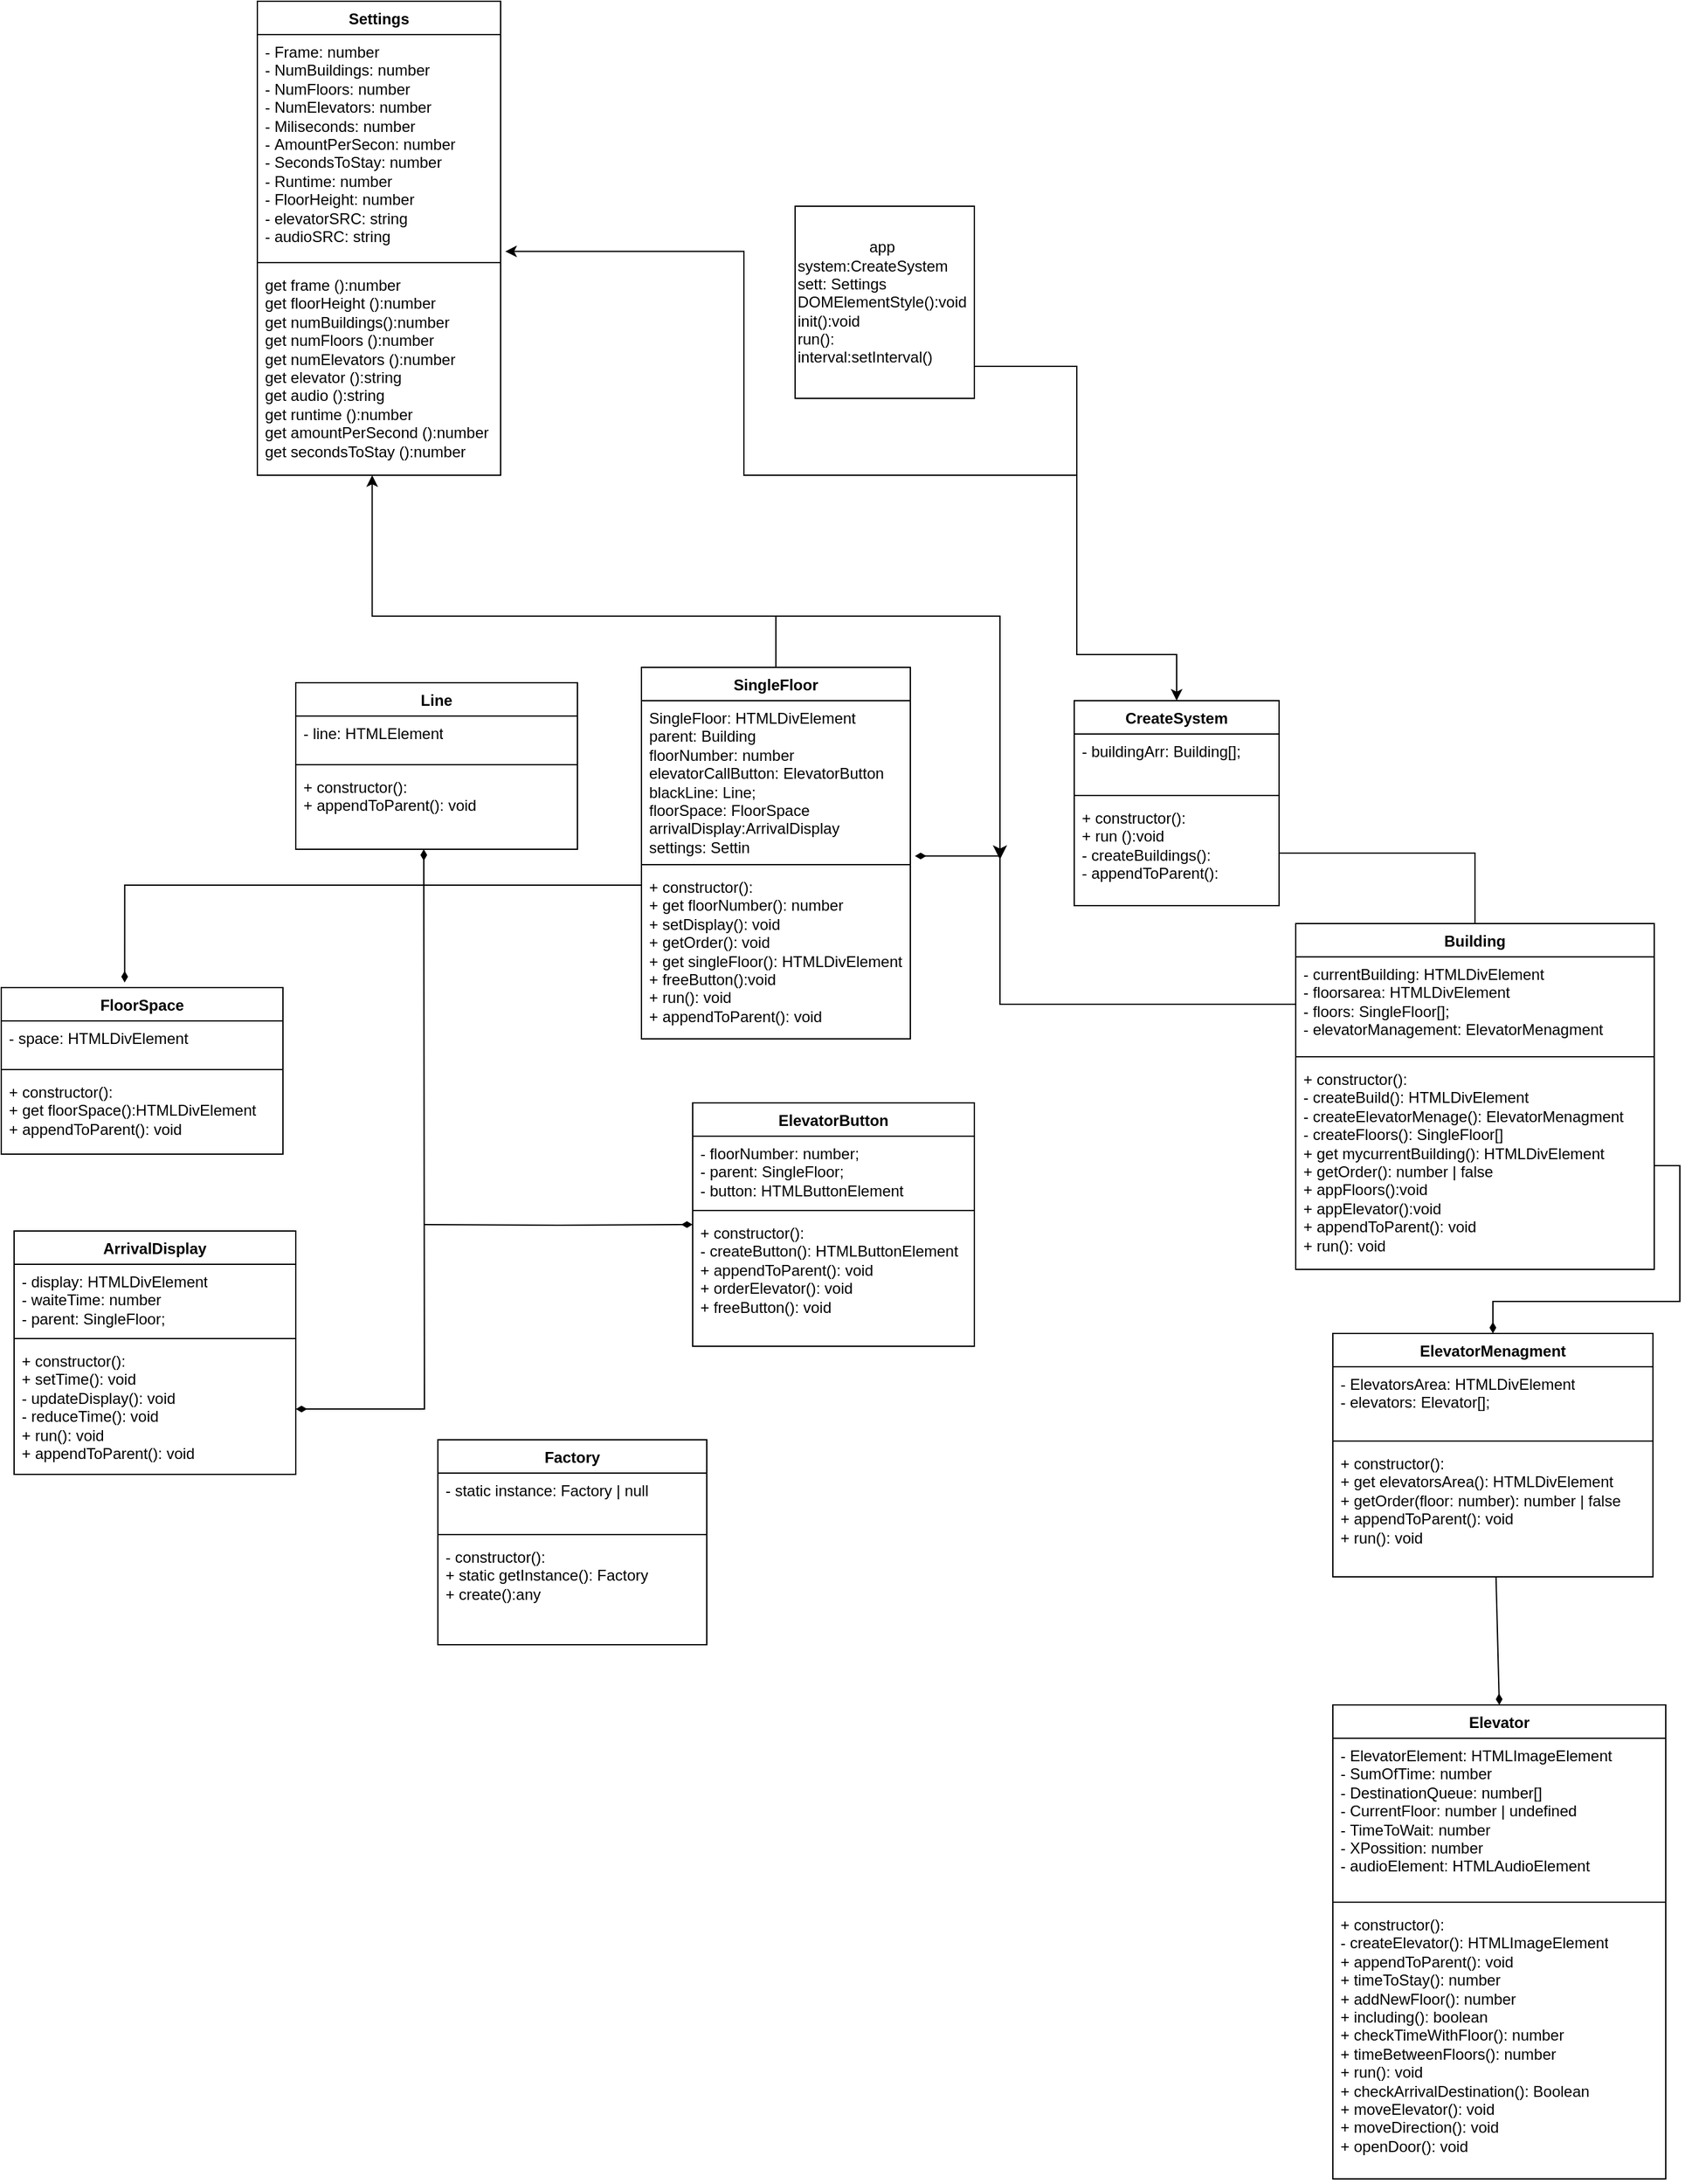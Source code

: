 <mxfile version="22.1.21" type="github">
  <diagram id="C5RBs43oDa-KdzZeNtuy" name="Page-1">
    <mxGraphModel dx="3573" dy="1324" grid="1" gridSize="10" guides="1" tooltips="1" connect="1" arrows="1" fold="1" page="0" pageScale="1" pageWidth="827" pageHeight="1169" math="0" shadow="0">
      <root>
        <mxCell id="WIyWlLk6GJQsqaUBKTNV-0" />
        <mxCell id="WIyWlLk6GJQsqaUBKTNV-1" parent="WIyWlLk6GJQsqaUBKTNV-0" />
        <mxCell id="J9Q_lV3d29V0WdKBTQeY-0" value="Settings" style="swimlane;fontStyle=1;align=center;verticalAlign=top;childLayout=stackLayout;horizontal=1;startSize=26;horizontalStack=0;resizeParent=1;resizeParentMax=0;resizeLast=0;collapsible=1;marginBottom=0;whiteSpace=wrap;html=1;" vertex="1" parent="WIyWlLk6GJQsqaUBKTNV-1">
          <mxGeometry x="-1880" y="-510" width="190" height="370" as="geometry" />
        </mxCell>
        <mxCell id="J9Q_lV3d29V0WdKBTQeY-1" value="- Frame: number&amp;nbsp;&lt;br&gt;-&amp;nbsp;&lt;span style=&quot;background-color: initial;&quot;&gt;NumBuildings:&amp;nbsp;number&lt;/span&gt;&lt;br&gt;-&amp;nbsp;&lt;span style=&quot;background-color: initial;&quot;&gt;NumFloors: number&lt;/span&gt;&lt;br&gt;&lt;div&gt;-&amp;nbsp;NumElevators:&amp;nbsp;number&lt;/div&gt;&lt;div&gt;-&amp;nbsp;Miliseconds:&amp;nbsp;number&lt;/div&gt;&lt;div&gt;-&amp;nbsp;AmountPerSecon:&amp;nbsp;number&lt;/div&gt;&lt;div&gt;-&amp;nbsp;SecondsToStay:&amp;nbsp;number&lt;/div&gt;&lt;div&gt;-&amp;nbsp;Runtime: number&lt;/div&gt;&lt;div&gt;-&amp;nbsp;FloorHeight:&amp;nbsp;number&lt;/div&gt;&lt;div&gt;-&amp;nbsp;elevatorSRC: string&lt;/div&gt;&lt;div&gt;-&amp;nbsp;audioSRC: string&lt;/div&gt;" style="text;strokeColor=none;fillColor=none;align=left;verticalAlign=top;spacingLeft=4;spacingRight=4;overflow=hidden;rotatable=0;points=[[0,0.5],[1,0.5]];portConstraint=eastwest;whiteSpace=wrap;html=1;" vertex="1" parent="J9Q_lV3d29V0WdKBTQeY-0">
          <mxGeometry y="26" width="190" height="174" as="geometry" />
        </mxCell>
        <mxCell id="J9Q_lV3d29V0WdKBTQeY-2" value="" style="line;strokeWidth=1;fillColor=none;align=left;verticalAlign=middle;spacingTop=-1;spacingLeft=3;spacingRight=3;rotatable=0;labelPosition=right;points=[];portConstraint=eastwest;strokeColor=inherit;" vertex="1" parent="J9Q_lV3d29V0WdKBTQeY-0">
          <mxGeometry y="200" width="190" height="8" as="geometry" />
        </mxCell>
        <mxCell id="J9Q_lV3d29V0WdKBTQeY-3" value="&lt;div&gt;get frame ():number&amp;nbsp;&lt;/div&gt;&lt;div&gt;get floorHeight ():number&lt;/div&gt;&lt;div&gt;get numBuildings():number&lt;/div&gt;&lt;div&gt;get numFloors ():number&lt;/div&gt;&lt;div&gt;get numElevators ():number&lt;/div&gt;&lt;div&gt;get elevator ():string&lt;/div&gt;&lt;div&gt;get audio ():string&amp;nbsp;&lt;/div&gt;&lt;div&gt;get runtime ():number&lt;/div&gt;&lt;div&gt;get amountPerSecond ():number&lt;/div&gt;&lt;div&gt;get secondsToStay ():number&lt;/div&gt;" style="text;strokeColor=none;fillColor=none;align=left;verticalAlign=top;spacingLeft=4;spacingRight=4;overflow=hidden;rotatable=0;points=[[0,0.5],[1,0.5]];portConstraint=eastwest;whiteSpace=wrap;html=1;" vertex="1" parent="J9Q_lV3d29V0WdKBTQeY-0">
          <mxGeometry y="208" width="190" height="162" as="geometry" />
        </mxCell>
        <mxCell id="J9Q_lV3d29V0WdKBTQeY-52" style="edgeStyle=orthogonalEdgeStyle;rounded=0;orthogonalLoop=1;jettySize=auto;html=1;endArrow=classic;endFill=1;entryX=0.5;entryY=0;entryDx=0;entryDy=0;" edge="1" parent="WIyWlLk6GJQsqaUBKTNV-1" target="J9Q_lV3d29V0WdKBTQeY-8">
          <mxGeometry relative="1" as="geometry">
            <mxPoint x="-1240" y="-140" as="sourcePoint" />
            <Array as="points">
              <mxPoint x="-1240" />
              <mxPoint x="-1162" />
            </Array>
          </mxGeometry>
        </mxCell>
        <mxCell id="J9Q_lV3d29V0WdKBTQeY-8" value="CreateSystem" style="swimlane;fontStyle=1;align=center;verticalAlign=top;childLayout=stackLayout;horizontal=1;startSize=26;horizontalStack=0;resizeParent=1;resizeParentMax=0;resizeLast=0;collapsible=1;marginBottom=0;whiteSpace=wrap;html=1;" vertex="1" parent="WIyWlLk6GJQsqaUBKTNV-1">
          <mxGeometry x="-1242" y="36" width="160" height="160" as="geometry" />
        </mxCell>
        <mxCell id="J9Q_lV3d29V0WdKBTQeY-9" value="- buildingArr: Building[];" style="text;strokeColor=none;fillColor=none;align=left;verticalAlign=top;spacingLeft=4;spacingRight=4;overflow=hidden;rotatable=0;points=[[0,0.5],[1,0.5]];portConstraint=eastwest;whiteSpace=wrap;html=1;" vertex="1" parent="J9Q_lV3d29V0WdKBTQeY-8">
          <mxGeometry y="26" width="160" height="44" as="geometry" />
        </mxCell>
        <mxCell id="J9Q_lV3d29V0WdKBTQeY-10" value="" style="line;strokeWidth=1;fillColor=none;align=left;verticalAlign=middle;spacingTop=-1;spacingLeft=3;spacingRight=3;rotatable=0;labelPosition=right;points=[];portConstraint=eastwest;strokeColor=inherit;" vertex="1" parent="J9Q_lV3d29V0WdKBTQeY-8">
          <mxGeometry y="70" width="160" height="8" as="geometry" />
        </mxCell>
        <mxCell id="J9Q_lV3d29V0WdKBTQeY-11" value="+&amp;nbsp;constructor():&lt;br&gt;+&amp;nbsp;run ():void&lt;br&gt;-&amp;nbsp;createBuildings():&lt;br&gt;-&amp;nbsp;appendToParent():" style="text;strokeColor=none;fillColor=none;align=left;verticalAlign=top;spacingLeft=4;spacingRight=4;overflow=hidden;rotatable=0;points=[[0,0.5],[1,0.5]];portConstraint=eastwest;whiteSpace=wrap;html=1;" vertex="1" parent="J9Q_lV3d29V0WdKBTQeY-8">
          <mxGeometry y="78" width="160" height="82" as="geometry" />
        </mxCell>
        <mxCell id="J9Q_lV3d29V0WdKBTQeY-49" style="edgeStyle=orthogonalEdgeStyle;rounded=0;orthogonalLoop=1;jettySize=auto;html=1;entryX=1.019;entryY=0.973;entryDx=0;entryDy=0;exitX=1;exitY=0.5;exitDx=0;exitDy=0;entryPerimeter=0;endArrow=classic;endFill=1;" edge="1" parent="WIyWlLk6GJQsqaUBKTNV-1" source="J9Q_lV3d29V0WdKBTQeY-12" target="J9Q_lV3d29V0WdKBTQeY-1">
          <mxGeometry relative="1" as="geometry">
            <mxPoint x="-1400" y="-140" as="sourcePoint" />
            <Array as="points">
              <mxPoint x="-1320" y="-225" />
              <mxPoint x="-1240" y="-225" />
              <mxPoint x="-1240" y="-140" />
              <mxPoint x="-1500" y="-140" />
              <mxPoint x="-1500" y="-315" />
            </Array>
          </mxGeometry>
        </mxCell>
        <mxCell id="J9Q_lV3d29V0WdKBTQeY-12" value="&lt;div style=&quot;text-align: center;&quot;&gt;&lt;span style=&quot;background-color: initial;&quot;&gt;app&lt;/span&gt;&lt;/div&gt;system:CreateSystem&lt;br&gt;sett: Settings&lt;br&gt;DOMElementStyle():void&lt;br&gt;init():void&lt;br&gt;run():&lt;br&gt;interval:setInterval()" style="html=1;whiteSpace=wrap;align=left;" vertex="1" parent="WIyWlLk6GJQsqaUBKTNV-1">
          <mxGeometry x="-1460" y="-350" width="140" height="150" as="geometry" />
        </mxCell>
        <mxCell id="J9Q_lV3d29V0WdKBTQeY-13" value="SingleFloor" style="swimlane;fontStyle=1;align=center;verticalAlign=top;childLayout=stackLayout;horizontal=1;startSize=26;horizontalStack=0;resizeParent=1;resizeParentMax=0;resizeLast=0;collapsible=1;marginBottom=0;whiteSpace=wrap;html=1;" vertex="1" parent="WIyWlLk6GJQsqaUBKTNV-1">
          <mxGeometry x="-1580" y="10" width="210" height="290" as="geometry" />
        </mxCell>
        <mxCell id="J9Q_lV3d29V0WdKBTQeY-14" value="&lt;div&gt;SingleFloor: HTMLDivElement&lt;/div&gt;&lt;div&gt;parent: Building&lt;/div&gt;&lt;div&gt;floorNumber: number&lt;/div&gt;&lt;div&gt;elevatorCallButton: ElevatorButton&lt;/div&gt;&lt;div&gt;blackLine: Line;&lt;/div&gt;&lt;div&gt;floorSpace: FloorSpace&lt;/div&gt;&lt;div&gt;arrivalDisplay:ArrivalDisplay&amp;nbsp;&lt;/div&gt;&lt;div&gt;settings: Settin&lt;/div&gt;" style="text;strokeColor=none;fillColor=none;align=left;verticalAlign=top;spacingLeft=4;spacingRight=4;overflow=hidden;rotatable=0;points=[[0,0.5],[1,0.5]];portConstraint=eastwest;whiteSpace=wrap;html=1;" vertex="1" parent="J9Q_lV3d29V0WdKBTQeY-13">
          <mxGeometry y="26" width="210" height="124" as="geometry" />
        </mxCell>
        <mxCell id="J9Q_lV3d29V0WdKBTQeY-15" value="" style="line;strokeWidth=1;fillColor=none;align=left;verticalAlign=middle;spacingTop=-1;spacingLeft=3;spacingRight=3;rotatable=0;labelPosition=right;points=[];portConstraint=eastwest;strokeColor=inherit;" vertex="1" parent="J9Q_lV3d29V0WdKBTQeY-13">
          <mxGeometry y="150" width="210" height="8" as="geometry" />
        </mxCell>
        <mxCell id="J9Q_lV3d29V0WdKBTQeY-16" value="+&amp;nbsp;constructor():&lt;br&gt;+&amp;nbsp;get floorNumber(): number&lt;br&gt;+ setDisplay(): void&lt;br&gt;+ getOrder(): void&lt;br&gt;+&amp;nbsp;get singleFloor(): HTMLDivElement&lt;br&gt;+&amp;nbsp;freeButton():void&lt;br&gt;+ run(): void&lt;br&gt;+&amp;nbsp;appendToParent(): void" style="text;strokeColor=none;fillColor=none;align=left;verticalAlign=top;spacingLeft=4;spacingRight=4;overflow=hidden;rotatable=0;points=[[0,0.5],[1,0.5]];portConstraint=eastwest;whiteSpace=wrap;html=1;" vertex="1" parent="J9Q_lV3d29V0WdKBTQeY-13">
          <mxGeometry y="158" width="210" height="132" as="geometry" />
        </mxCell>
        <mxCell id="J9Q_lV3d29V0WdKBTQeY-17" value="Building" style="swimlane;fontStyle=1;align=center;verticalAlign=top;childLayout=stackLayout;horizontal=1;startSize=26;horizontalStack=0;resizeParent=1;resizeParentMax=0;resizeLast=0;collapsible=1;marginBottom=0;whiteSpace=wrap;html=1;" vertex="1" parent="WIyWlLk6GJQsqaUBKTNV-1">
          <mxGeometry x="-1069" y="210" width="280" height="270" as="geometry" />
        </mxCell>
        <mxCell id="J9Q_lV3d29V0WdKBTQeY-18" value="&lt;div&gt;- currentBuilding: HTMLDivElement&lt;/div&gt;&lt;div&gt;- floorsarea: HTMLDivElement&lt;/div&gt;-&amp;nbsp;&lt;span style=&quot;background-color: initial;&quot;&gt;floors: SingleFloor[];&lt;/span&gt;&lt;br&gt;-&amp;nbsp;&lt;span style=&quot;background-color: initial;&quot;&gt;elevatorManagement: ElevatorMenagment&lt;/span&gt;" style="text;strokeColor=none;fillColor=none;align=left;verticalAlign=top;spacingLeft=4;spacingRight=4;overflow=hidden;rotatable=0;points=[[0,0.5],[1,0.5]];portConstraint=eastwest;whiteSpace=wrap;html=1;" vertex="1" parent="J9Q_lV3d29V0WdKBTQeY-17">
          <mxGeometry y="26" width="280" height="74" as="geometry" />
        </mxCell>
        <mxCell id="J9Q_lV3d29V0WdKBTQeY-19" value="" style="line;strokeWidth=1;fillColor=none;align=left;verticalAlign=middle;spacingTop=-1;spacingLeft=3;spacingRight=3;rotatable=0;labelPosition=right;points=[];portConstraint=eastwest;strokeColor=inherit;" vertex="1" parent="J9Q_lV3d29V0WdKBTQeY-17">
          <mxGeometry y="100" width="280" height="8" as="geometry" />
        </mxCell>
        <mxCell id="J9Q_lV3d29V0WdKBTQeY-20" value="+&amp;nbsp;constructor():&lt;br&gt;- createBuild(): HTMLDivElement&lt;br&gt;- createElevatorMenage():&amp;nbsp;ElevatorMenagment&amp;nbsp;&lt;br&gt;-&amp;nbsp;createFloors(): SingleFloor[]&lt;br&gt;+&amp;nbsp;get mycurrentBuilding(): HTMLDivElement&lt;br&gt;+&amp;nbsp;getOrder(): number | false&lt;br&gt;+&amp;nbsp;appFloors():void&lt;br&gt;+ appElevator():void&lt;br&gt;+&amp;nbsp;appendToParent(): void&lt;br&gt;+&amp;nbsp;run(): void" style="text;strokeColor=none;fillColor=none;align=left;verticalAlign=top;spacingLeft=4;spacingRight=4;overflow=hidden;rotatable=0;points=[[0,0.5],[1,0.5]];portConstraint=eastwest;whiteSpace=wrap;html=1;" vertex="1" parent="J9Q_lV3d29V0WdKBTQeY-17">
          <mxGeometry y="108" width="280" height="162" as="geometry" />
        </mxCell>
        <mxCell id="J9Q_lV3d29V0WdKBTQeY-63" style="edgeStyle=orthogonalEdgeStyle;rounded=0;orthogonalLoop=1;jettySize=auto;html=1;endArrow=diamondThin;endFill=1;" edge="1" parent="WIyWlLk6GJQsqaUBKTNV-1" target="J9Q_lV3d29V0WdKBTQeY-21">
          <mxGeometry relative="1" as="geometry">
            <mxPoint x="-1750" y="445" as="sourcePoint" />
          </mxGeometry>
        </mxCell>
        <mxCell id="J9Q_lV3d29V0WdKBTQeY-21" value="ElevatorButton" style="swimlane;fontStyle=1;align=center;verticalAlign=top;childLayout=stackLayout;horizontal=1;startSize=26;horizontalStack=0;resizeParent=1;resizeParentMax=0;resizeLast=0;collapsible=1;marginBottom=0;whiteSpace=wrap;html=1;" vertex="1" parent="WIyWlLk6GJQsqaUBKTNV-1">
          <mxGeometry x="-1540" y="350" width="220" height="190" as="geometry" />
        </mxCell>
        <mxCell id="J9Q_lV3d29V0WdKBTQeY-22" value="&lt;div&gt;- floorNumber: number;&lt;/div&gt;-&amp;nbsp;&lt;span style=&quot;background-color: initial;&quot;&gt;parent: SingleFloor;&lt;/span&gt;&lt;br&gt;-&amp;nbsp;&lt;span style=&quot;background-color: initial;&quot;&gt;button: HTMLButtonElement&lt;/span&gt;" style="text;strokeColor=none;fillColor=none;align=left;verticalAlign=top;spacingLeft=4;spacingRight=4;overflow=hidden;rotatable=0;points=[[0,0.5],[1,0.5]];portConstraint=eastwest;whiteSpace=wrap;html=1;" vertex="1" parent="J9Q_lV3d29V0WdKBTQeY-21">
          <mxGeometry y="26" width="220" height="54" as="geometry" />
        </mxCell>
        <mxCell id="J9Q_lV3d29V0WdKBTQeY-23" value="" style="line;strokeWidth=1;fillColor=none;align=left;verticalAlign=middle;spacingTop=-1;spacingLeft=3;spacingRight=3;rotatable=0;labelPosition=right;points=[];portConstraint=eastwest;strokeColor=inherit;" vertex="1" parent="J9Q_lV3d29V0WdKBTQeY-21">
          <mxGeometry y="80" width="220" height="8" as="geometry" />
        </mxCell>
        <mxCell id="J9Q_lV3d29V0WdKBTQeY-24" value="+&amp;nbsp;constructor():&lt;br&gt;-&amp;nbsp;createButton(): HTMLButtonElement&amp;nbsp;&lt;br&gt;+&amp;nbsp;appendToParent(): void&lt;br&gt;+&amp;nbsp;orderElevator(): void&lt;br&gt;+ freeButton(): void" style="text;strokeColor=none;fillColor=none;align=left;verticalAlign=top;spacingLeft=4;spacingRight=4;overflow=hidden;rotatable=0;points=[[0,0.5],[1,0.5]];portConstraint=eastwest;whiteSpace=wrap;html=1;" vertex="1" parent="J9Q_lV3d29V0WdKBTQeY-21">
          <mxGeometry y="88" width="220" height="102" as="geometry" />
        </mxCell>
        <mxCell id="J9Q_lV3d29V0WdKBTQeY-61" style="rounded=0;orthogonalLoop=1;jettySize=auto;html=1;entryX=0.5;entryY=0;entryDx=0;entryDy=0;endArrow=diamondThin;endFill=1;" edge="1" parent="WIyWlLk6GJQsqaUBKTNV-1" source="J9Q_lV3d29V0WdKBTQeY-25" target="J9Q_lV3d29V0WdKBTQeY-29">
          <mxGeometry relative="1" as="geometry" />
        </mxCell>
        <mxCell id="J9Q_lV3d29V0WdKBTQeY-25" value="ElevatorMenagment" style="swimlane;fontStyle=1;align=center;verticalAlign=top;childLayout=stackLayout;horizontal=1;startSize=26;horizontalStack=0;resizeParent=1;resizeParentMax=0;resizeLast=0;collapsible=1;marginBottom=0;whiteSpace=wrap;html=1;" vertex="1" parent="WIyWlLk6GJQsqaUBKTNV-1">
          <mxGeometry x="-1040" y="530" width="250" height="190" as="geometry" />
        </mxCell>
        <mxCell id="J9Q_lV3d29V0WdKBTQeY-26" value="&lt;div&gt;- ElevatorsArea: HTMLDivElement&lt;/div&gt;&lt;div&gt;- elevators: Elevator[];&lt;/div&gt;" style="text;strokeColor=none;fillColor=none;align=left;verticalAlign=top;spacingLeft=4;spacingRight=4;overflow=hidden;rotatable=0;points=[[0,0.5],[1,0.5]];portConstraint=eastwest;whiteSpace=wrap;html=1;" vertex="1" parent="J9Q_lV3d29V0WdKBTQeY-25">
          <mxGeometry y="26" width="250" height="54" as="geometry" />
        </mxCell>
        <mxCell id="J9Q_lV3d29V0WdKBTQeY-27" value="" style="line;strokeWidth=1;fillColor=none;align=left;verticalAlign=middle;spacingTop=-1;spacingLeft=3;spacingRight=3;rotatable=0;labelPosition=right;points=[];portConstraint=eastwest;strokeColor=inherit;" vertex="1" parent="J9Q_lV3d29V0WdKBTQeY-25">
          <mxGeometry y="80" width="250" height="8" as="geometry" />
        </mxCell>
        <mxCell id="J9Q_lV3d29V0WdKBTQeY-28" value="+&amp;nbsp;constructor():&lt;br&gt;+&amp;nbsp;get elevatorsArea(): HTMLDivElement&lt;br&gt;+&amp;nbsp;getOrder(floor: number): number | false&amp;nbsp;&lt;br&gt;+&amp;nbsp;appendToParent(): void&lt;br&gt;+&amp;nbsp;run(): void" style="text;strokeColor=none;fillColor=none;align=left;verticalAlign=top;spacingLeft=4;spacingRight=4;overflow=hidden;rotatable=0;points=[[0,0.5],[1,0.5]];portConstraint=eastwest;whiteSpace=wrap;html=1;" vertex="1" parent="J9Q_lV3d29V0WdKBTQeY-25">
          <mxGeometry y="88" width="250" height="102" as="geometry" />
        </mxCell>
        <mxCell id="J9Q_lV3d29V0WdKBTQeY-29" value="Elevator" style="swimlane;fontStyle=1;align=center;verticalAlign=top;childLayout=stackLayout;horizontal=1;startSize=26;horizontalStack=0;resizeParent=1;resizeParentMax=0;resizeLast=0;collapsible=1;marginBottom=0;whiteSpace=wrap;html=1;" vertex="1" parent="WIyWlLk6GJQsqaUBKTNV-1">
          <mxGeometry x="-1040" y="820" width="260" height="370" as="geometry" />
        </mxCell>
        <mxCell id="J9Q_lV3d29V0WdKBTQeY-30" value="&lt;div&gt;- ElevatorElement: HTMLImageElement&lt;/div&gt;-&amp;nbsp;&lt;span style=&quot;background-color: initial;&quot;&gt;SumOfTime: number&amp;nbsp;&lt;/span&gt;&lt;br&gt;-&amp;nbsp;&lt;span style=&quot;background-color: initial;&quot;&gt;DestinationQueue: number[]&lt;/span&gt;&lt;br&gt;-&amp;nbsp;&lt;span style=&quot;background-color: initial;&quot;&gt;CurrentFloor: number |&amp;nbsp;undefined&lt;/span&gt;&lt;br&gt;-&amp;nbsp;&lt;span style=&quot;background-color: initial;&quot;&gt;TimeToWait: number&lt;/span&gt;&lt;br&gt;-&amp;nbsp;&lt;span style=&quot;background-color: initial;&quot;&gt;XPossition: number&lt;/span&gt;&lt;br&gt;-&amp;nbsp;&lt;span style=&quot;background-color: initial;&quot;&gt;audioElement: HTMLAudioElement&lt;/span&gt;" style="text;strokeColor=none;fillColor=none;align=left;verticalAlign=top;spacingLeft=4;spacingRight=4;overflow=hidden;rotatable=0;points=[[0,0.5],[1,0.5]];portConstraint=eastwest;whiteSpace=wrap;html=1;" vertex="1" parent="J9Q_lV3d29V0WdKBTQeY-29">
          <mxGeometry y="26" width="260" height="124" as="geometry" />
        </mxCell>
        <mxCell id="J9Q_lV3d29V0WdKBTQeY-31" value="" style="line;strokeWidth=1;fillColor=none;align=left;verticalAlign=middle;spacingTop=-1;spacingLeft=3;spacingRight=3;rotatable=0;labelPosition=right;points=[];portConstraint=eastwest;strokeColor=inherit;" vertex="1" parent="J9Q_lV3d29V0WdKBTQeY-29">
          <mxGeometry y="150" width="260" height="8" as="geometry" />
        </mxCell>
        <mxCell id="J9Q_lV3d29V0WdKBTQeY-32" value="+&amp;nbsp;constructor():&lt;br&gt;- createElevator(): HTMLImageElement&lt;br&gt;+&amp;nbsp;appendToParent(): void&lt;br&gt;+&amp;nbsp;timeToStay(): number&lt;br&gt;+ addNewFloor(): number&lt;br&gt;+&amp;nbsp;including(): boolean&lt;br&gt;+&amp;nbsp;checkTimeWithFloor(): number&lt;br&gt;+&amp;nbsp;timeBetweenFloors(): number&lt;br&gt;+&amp;nbsp;run(): void&lt;br&gt;+&amp;nbsp;checkArrivalDestination(): Boolean&lt;br&gt;+&amp;nbsp;moveElevator(): void&lt;br&gt;+&amp;nbsp;moveDirection(): void&lt;br&gt;+&amp;nbsp;openDoor(): void" style="text;strokeColor=none;fillColor=none;align=left;verticalAlign=top;spacingLeft=4;spacingRight=4;overflow=hidden;rotatable=0;points=[[0,0.5],[1,0.5]];portConstraint=eastwest;whiteSpace=wrap;html=1;" vertex="1" parent="J9Q_lV3d29V0WdKBTQeY-29">
          <mxGeometry y="158" width="260" height="212" as="geometry" />
        </mxCell>
        <mxCell id="J9Q_lV3d29V0WdKBTQeY-33" value="FloorSpace" style="swimlane;fontStyle=1;align=center;verticalAlign=top;childLayout=stackLayout;horizontal=1;startSize=26;horizontalStack=0;resizeParent=1;resizeParentMax=0;resizeLast=0;collapsible=1;marginBottom=0;whiteSpace=wrap;html=1;" vertex="1" parent="WIyWlLk6GJQsqaUBKTNV-1">
          <mxGeometry x="-2080" y="260" width="220" height="130" as="geometry" />
        </mxCell>
        <mxCell id="J9Q_lV3d29V0WdKBTQeY-34" value="-&amp;nbsp;space: HTMLDivElement" style="text;strokeColor=none;fillColor=none;align=left;verticalAlign=top;spacingLeft=4;spacingRight=4;overflow=hidden;rotatable=0;points=[[0,0.5],[1,0.5]];portConstraint=eastwest;whiteSpace=wrap;html=1;" vertex="1" parent="J9Q_lV3d29V0WdKBTQeY-33">
          <mxGeometry y="26" width="220" height="34" as="geometry" />
        </mxCell>
        <mxCell id="J9Q_lV3d29V0WdKBTQeY-35" value="" style="line;strokeWidth=1;fillColor=none;align=left;verticalAlign=middle;spacingTop=-1;spacingLeft=3;spacingRight=3;rotatable=0;labelPosition=right;points=[];portConstraint=eastwest;strokeColor=inherit;" vertex="1" parent="J9Q_lV3d29V0WdKBTQeY-33">
          <mxGeometry y="60" width="220" height="8" as="geometry" />
        </mxCell>
        <mxCell id="J9Q_lV3d29V0WdKBTQeY-36" value="+&amp;nbsp;constructor():&lt;br&gt;+&amp;nbsp;get floorSpace():HTMLDivElement&lt;br&gt;+&amp;nbsp;appendToParent(): void" style="text;strokeColor=none;fillColor=none;align=left;verticalAlign=top;spacingLeft=4;spacingRight=4;overflow=hidden;rotatable=0;points=[[0,0.5],[1,0.5]];portConstraint=eastwest;whiteSpace=wrap;html=1;" vertex="1" parent="J9Q_lV3d29V0WdKBTQeY-33">
          <mxGeometry y="68" width="220" height="62" as="geometry" />
        </mxCell>
        <mxCell id="J9Q_lV3d29V0WdKBTQeY-37" value="Line" style="swimlane;fontStyle=1;align=center;verticalAlign=top;childLayout=stackLayout;horizontal=1;startSize=26;horizontalStack=0;resizeParent=1;resizeParentMax=0;resizeLast=0;collapsible=1;marginBottom=0;whiteSpace=wrap;html=1;" vertex="1" parent="WIyWlLk6GJQsqaUBKTNV-1">
          <mxGeometry x="-1850" y="22" width="220" height="130" as="geometry" />
        </mxCell>
        <mxCell id="J9Q_lV3d29V0WdKBTQeY-38" value="- line: HTMLElement" style="text;strokeColor=none;fillColor=none;align=left;verticalAlign=top;spacingLeft=4;spacingRight=4;overflow=hidden;rotatable=0;points=[[0,0.5],[1,0.5]];portConstraint=eastwest;whiteSpace=wrap;html=1;" vertex="1" parent="J9Q_lV3d29V0WdKBTQeY-37">
          <mxGeometry y="26" width="220" height="34" as="geometry" />
        </mxCell>
        <mxCell id="J9Q_lV3d29V0WdKBTQeY-39" value="" style="line;strokeWidth=1;fillColor=none;align=left;verticalAlign=middle;spacingTop=-1;spacingLeft=3;spacingRight=3;rotatable=0;labelPosition=right;points=[];portConstraint=eastwest;strokeColor=inherit;" vertex="1" parent="J9Q_lV3d29V0WdKBTQeY-37">
          <mxGeometry y="60" width="220" height="8" as="geometry" />
        </mxCell>
        <mxCell id="J9Q_lV3d29V0WdKBTQeY-40" value="+&amp;nbsp;constructor():&lt;br&gt;+&amp;nbsp;appendToParent(): void" style="text;strokeColor=none;fillColor=none;align=left;verticalAlign=top;spacingLeft=4;spacingRight=4;overflow=hidden;rotatable=0;points=[[0,0.5],[1,0.5]];portConstraint=eastwest;whiteSpace=wrap;html=1;" vertex="1" parent="J9Q_lV3d29V0WdKBTQeY-37">
          <mxGeometry y="68" width="220" height="62" as="geometry" />
        </mxCell>
        <mxCell id="J9Q_lV3d29V0WdKBTQeY-41" value="ArrivalDisplay" style="swimlane;fontStyle=1;align=center;verticalAlign=top;childLayout=stackLayout;horizontal=1;startSize=26;horizontalStack=0;resizeParent=1;resizeParentMax=0;resizeLast=0;collapsible=1;marginBottom=0;whiteSpace=wrap;html=1;" vertex="1" parent="WIyWlLk6GJQsqaUBKTNV-1">
          <mxGeometry x="-2070" y="450" width="220" height="190" as="geometry" />
        </mxCell>
        <mxCell id="J9Q_lV3d29V0WdKBTQeY-42" value="&lt;div&gt;- display: HTMLDivElement&lt;/div&gt;&lt;div&gt;- waiteTime: number&lt;/div&gt;&lt;div&gt;- parent: SingleFloor;&lt;/div&gt;" style="text;strokeColor=none;fillColor=none;align=left;verticalAlign=top;spacingLeft=4;spacingRight=4;overflow=hidden;rotatable=0;points=[[0,0.5],[1,0.5]];portConstraint=eastwest;whiteSpace=wrap;html=1;" vertex="1" parent="J9Q_lV3d29V0WdKBTQeY-41">
          <mxGeometry y="26" width="220" height="54" as="geometry" />
        </mxCell>
        <mxCell id="J9Q_lV3d29V0WdKBTQeY-43" value="" style="line;strokeWidth=1;fillColor=none;align=left;verticalAlign=middle;spacingTop=-1;spacingLeft=3;spacingRight=3;rotatable=0;labelPosition=right;points=[];portConstraint=eastwest;strokeColor=inherit;" vertex="1" parent="J9Q_lV3d29V0WdKBTQeY-41">
          <mxGeometry y="80" width="220" height="8" as="geometry" />
        </mxCell>
        <mxCell id="J9Q_lV3d29V0WdKBTQeY-62" style="edgeStyle=orthogonalEdgeStyle;rounded=0;orthogonalLoop=1;jettySize=auto;html=1;endArrow=diamondThin;endFill=1;" edge="1" parent="J9Q_lV3d29V0WdKBTQeY-41" target="J9Q_lV3d29V0WdKBTQeY-44">
          <mxGeometry relative="1" as="geometry">
            <mxPoint x="320" y="-270" as="sourcePoint" />
          </mxGeometry>
        </mxCell>
        <mxCell id="J9Q_lV3d29V0WdKBTQeY-44" value="+&amp;nbsp;constructor():&lt;br&gt;+&amp;nbsp;setTime(): void&lt;br&gt;-&amp;nbsp;updateDisplay(): void&lt;br&gt;-&amp;nbsp;reduceTime(): void&lt;br&gt;+ run(): void&lt;br&gt;+&amp;nbsp;appendToParent(): void" style="text;strokeColor=none;fillColor=none;align=left;verticalAlign=top;spacingLeft=4;spacingRight=4;overflow=hidden;rotatable=0;points=[[0,0.5],[1,0.5]];portConstraint=eastwest;whiteSpace=wrap;html=1;" vertex="1" parent="J9Q_lV3d29V0WdKBTQeY-41">
          <mxGeometry y="88" width="220" height="102" as="geometry" />
        </mxCell>
        <mxCell id="J9Q_lV3d29V0WdKBTQeY-45" value="Factory" style="swimlane;fontStyle=1;align=center;verticalAlign=top;childLayout=stackLayout;horizontal=1;startSize=26;horizontalStack=0;resizeParent=1;resizeParentMax=0;resizeLast=0;collapsible=1;marginBottom=0;whiteSpace=wrap;html=1;" vertex="1" parent="WIyWlLk6GJQsqaUBKTNV-1">
          <mxGeometry x="-1739" y="613" width="210" height="160" as="geometry" />
        </mxCell>
        <mxCell id="J9Q_lV3d29V0WdKBTQeY-46" value="&lt;div&gt;-&amp;nbsp;static instance: Factory | null&lt;/div&gt;" style="text;strokeColor=none;fillColor=none;align=left;verticalAlign=top;spacingLeft=4;spacingRight=4;overflow=hidden;rotatable=0;points=[[0,0.5],[1,0.5]];portConstraint=eastwest;whiteSpace=wrap;html=1;" vertex="1" parent="J9Q_lV3d29V0WdKBTQeY-45">
          <mxGeometry y="26" width="210" height="44" as="geometry" />
        </mxCell>
        <mxCell id="J9Q_lV3d29V0WdKBTQeY-47" value="" style="line;strokeWidth=1;fillColor=none;align=left;verticalAlign=middle;spacingTop=-1;spacingLeft=3;spacingRight=3;rotatable=0;labelPosition=right;points=[];portConstraint=eastwest;strokeColor=inherit;" vertex="1" parent="J9Q_lV3d29V0WdKBTQeY-45">
          <mxGeometry y="70" width="210" height="8" as="geometry" />
        </mxCell>
        <mxCell id="J9Q_lV3d29V0WdKBTQeY-48" value="- constructor():&lt;br&gt;+&amp;nbsp;static getInstance(): Factory&lt;br&gt;+&amp;nbsp;create():any" style="text;strokeColor=none;fillColor=none;align=left;verticalAlign=top;spacingLeft=4;spacingRight=4;overflow=hidden;rotatable=0;points=[[0,0.5],[1,0.5]];portConstraint=eastwest;whiteSpace=wrap;html=1;" vertex="1" parent="J9Q_lV3d29V0WdKBTQeY-45">
          <mxGeometry y="78" width="210" height="82" as="geometry" />
        </mxCell>
        <mxCell id="J9Q_lV3d29V0WdKBTQeY-53" style="edgeStyle=orthogonalEdgeStyle;rounded=0;orthogonalLoop=1;jettySize=auto;html=1;entryX=0.5;entryY=0;entryDx=0;entryDy=0;endArrow=none;endFill=0;" edge="1" parent="WIyWlLk6GJQsqaUBKTNV-1" source="J9Q_lV3d29V0WdKBTQeY-11" target="J9Q_lV3d29V0WdKBTQeY-17">
          <mxGeometry relative="1" as="geometry" />
        </mxCell>
        <mxCell id="J9Q_lV3d29V0WdKBTQeY-54" style="edgeStyle=orthogonalEdgeStyle;rounded=0;orthogonalLoop=1;jettySize=auto;html=1;entryX=1.017;entryY=0.978;entryDx=0;entryDy=0;entryPerimeter=0;endArrow=diamondThin;endFill=1;" edge="1" parent="WIyWlLk6GJQsqaUBKTNV-1" source="J9Q_lV3d29V0WdKBTQeY-18" target="J9Q_lV3d29V0WdKBTQeY-14">
          <mxGeometry relative="1" as="geometry">
            <Array as="points">
              <mxPoint x="-1300" y="273" />
              <mxPoint x="-1300" y="157" />
            </Array>
          </mxGeometry>
        </mxCell>
        <mxCell id="J9Q_lV3d29V0WdKBTQeY-55" value="" style="edgeStyle=orthogonalEdgeStyle;rounded=0;orthogonalLoop=1;jettySize=auto;html=1;endArrow=diamondThin;endFill=1;" edge="1" parent="WIyWlLk6GJQsqaUBKTNV-1" source="J9Q_lV3d29V0WdKBTQeY-20" target="J9Q_lV3d29V0WdKBTQeY-25">
          <mxGeometry relative="1" as="geometry" />
        </mxCell>
        <mxCell id="J9Q_lV3d29V0WdKBTQeY-56" value="" style="edgeStyle=orthogonalEdgeStyle;rounded=0;orthogonalLoop=1;jettySize=auto;html=1;endArrow=diamondThin;endFill=1;" edge="1" parent="WIyWlLk6GJQsqaUBKTNV-1" target="J9Q_lV3d29V0WdKBTQeY-40">
          <mxGeometry relative="1" as="geometry">
            <mxPoint x="-1750" y="180" as="sourcePoint" />
            <Array as="points">
              <mxPoint x="-1750" y="150" />
              <mxPoint x="-1750" y="150" />
            </Array>
          </mxGeometry>
        </mxCell>
        <mxCell id="J9Q_lV3d29V0WdKBTQeY-58" style="edgeStyle=orthogonalEdgeStyle;rounded=0;orthogonalLoop=1;jettySize=auto;html=1;entryX=0.438;entryY=-0.031;entryDx=0;entryDy=0;entryPerimeter=0;endArrow=diamondThin;endFill=1;" edge="1" parent="WIyWlLk6GJQsqaUBKTNV-1" source="J9Q_lV3d29V0WdKBTQeY-16" target="J9Q_lV3d29V0WdKBTQeY-33">
          <mxGeometry relative="1" as="geometry">
            <Array as="points">
              <mxPoint x="-1984" y="180" />
            </Array>
          </mxGeometry>
        </mxCell>
        <mxCell id="J9Q_lV3d29V0WdKBTQeY-66" style="edgeStyle=orthogonalEdgeStyle;rounded=0;orthogonalLoop=1;jettySize=auto;html=1;entryX=0.472;entryY=1;entryDx=0;entryDy=0;entryPerimeter=0;" edge="1" parent="WIyWlLk6GJQsqaUBKTNV-1" source="J9Q_lV3d29V0WdKBTQeY-13" target="J9Q_lV3d29V0WdKBTQeY-3">
          <mxGeometry relative="1" as="geometry">
            <Array as="points">
              <mxPoint x="-1475" y="-30" />
              <mxPoint x="-1790" y="-30" />
            </Array>
          </mxGeometry>
        </mxCell>
        <mxCell id="J9Q_lV3d29V0WdKBTQeY-71" value="" style="edgeStyle=segmentEdgeStyle;endArrow=classic;html=1;curved=0;rounded=0;endSize=8;startSize=8;" edge="1" parent="WIyWlLk6GJQsqaUBKTNV-1">
          <mxGeometry width="50" height="50" relative="1" as="geometry">
            <mxPoint x="-1480" y="-30" as="sourcePoint" />
            <mxPoint x="-1300" y="160" as="targetPoint" />
          </mxGeometry>
        </mxCell>
      </root>
    </mxGraphModel>
  </diagram>
</mxfile>
